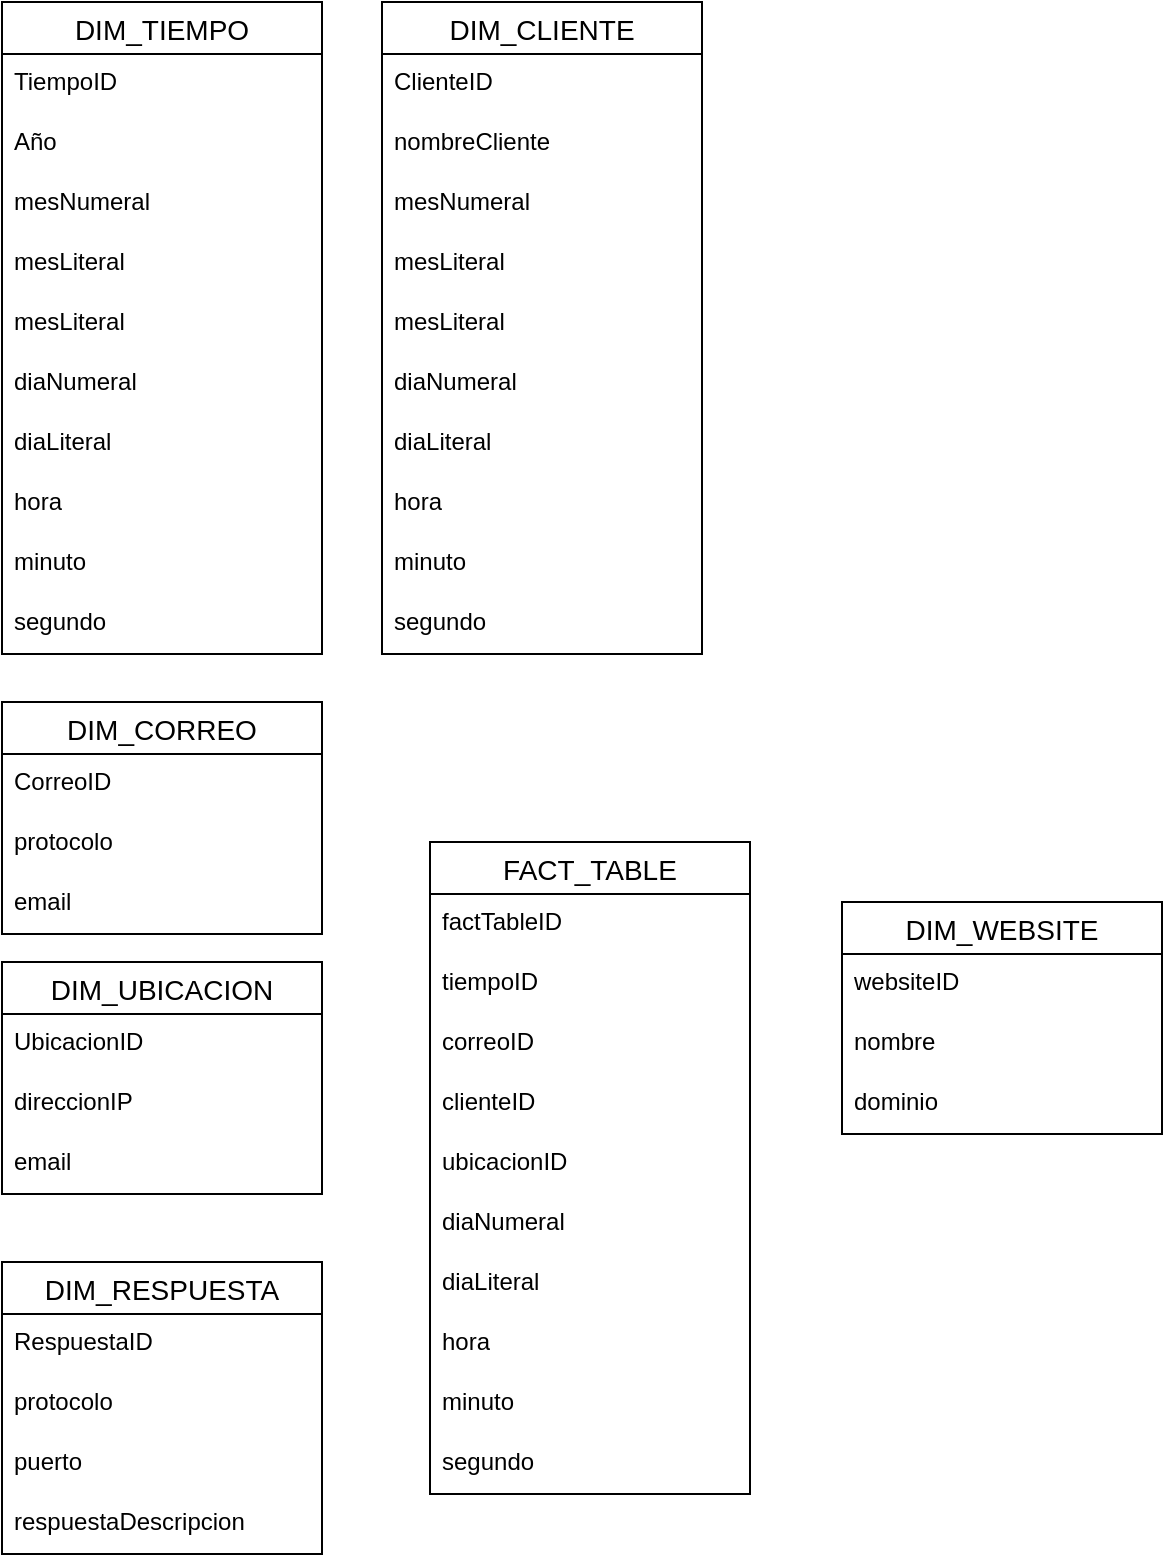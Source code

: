 <mxfile version="22.1.3" type="github">
  <diagram name="Página-1" id="9AhIQGNdbwji21LzpWhO">
    <mxGraphModel dx="694" dy="791" grid="1" gridSize="10" guides="1" tooltips="1" connect="1" arrows="1" fold="1" page="1" pageScale="1" pageWidth="827" pageHeight="1169" math="0" shadow="0">
      <root>
        <mxCell id="0" />
        <mxCell id="1" parent="0" />
        <mxCell id="1y2yaqVMoUYp_FqvQC07-16" value="DIM_TIEMPO" style="swimlane;fontStyle=0;childLayout=stackLayout;horizontal=1;startSize=26;horizontalStack=0;resizeParent=1;resizeParentMax=0;resizeLast=0;collapsible=1;marginBottom=0;align=center;fontSize=14;" vertex="1" parent="1">
          <mxGeometry x="40" y="10" width="160" height="326" as="geometry" />
        </mxCell>
        <mxCell id="1y2yaqVMoUYp_FqvQC07-20" value="TiempoID" style="text;strokeColor=none;fillColor=none;spacingLeft=4;spacingRight=4;overflow=hidden;rotatable=0;points=[[0,0.5],[1,0.5]];portConstraint=eastwest;fontSize=12;whiteSpace=wrap;html=1;" vertex="1" parent="1y2yaqVMoUYp_FqvQC07-16">
          <mxGeometry y="26" width="160" height="30" as="geometry" />
        </mxCell>
        <mxCell id="1y2yaqVMoUYp_FqvQC07-17" value="Año" style="text;strokeColor=none;fillColor=none;spacingLeft=4;spacingRight=4;overflow=hidden;rotatable=0;points=[[0,0.5],[1,0.5]];portConstraint=eastwest;fontSize=12;whiteSpace=wrap;html=1;" vertex="1" parent="1y2yaqVMoUYp_FqvQC07-16">
          <mxGeometry y="56" width="160" height="30" as="geometry" />
        </mxCell>
        <mxCell id="1y2yaqVMoUYp_FqvQC07-18" value="mesNumeral" style="text;strokeColor=none;fillColor=none;spacingLeft=4;spacingRight=4;overflow=hidden;rotatable=0;points=[[0,0.5],[1,0.5]];portConstraint=eastwest;fontSize=12;whiteSpace=wrap;html=1;" vertex="1" parent="1y2yaqVMoUYp_FqvQC07-16">
          <mxGeometry y="86" width="160" height="30" as="geometry" />
        </mxCell>
        <mxCell id="1y2yaqVMoUYp_FqvQC07-23" value="mesLiteral" style="text;strokeColor=none;fillColor=none;spacingLeft=4;spacingRight=4;overflow=hidden;rotatable=0;points=[[0,0.5],[1,0.5]];portConstraint=eastwest;fontSize=12;whiteSpace=wrap;html=1;" vertex="1" parent="1y2yaqVMoUYp_FqvQC07-16">
          <mxGeometry y="116" width="160" height="30" as="geometry" />
        </mxCell>
        <mxCell id="1y2yaqVMoUYp_FqvQC07-24" value="mesLiteral" style="text;strokeColor=none;fillColor=none;spacingLeft=4;spacingRight=4;overflow=hidden;rotatable=0;points=[[0,0.5],[1,0.5]];portConstraint=eastwest;fontSize=12;whiteSpace=wrap;html=1;" vertex="1" parent="1y2yaqVMoUYp_FqvQC07-16">
          <mxGeometry y="146" width="160" height="30" as="geometry" />
        </mxCell>
        <mxCell id="1y2yaqVMoUYp_FqvQC07-22" value="diaNumeral" style="text;strokeColor=none;fillColor=none;spacingLeft=4;spacingRight=4;overflow=hidden;rotatable=0;points=[[0,0.5],[1,0.5]];portConstraint=eastwest;fontSize=12;whiteSpace=wrap;html=1;" vertex="1" parent="1y2yaqVMoUYp_FqvQC07-16">
          <mxGeometry y="176" width="160" height="30" as="geometry" />
        </mxCell>
        <mxCell id="1y2yaqVMoUYp_FqvQC07-21" value="diaLiteral" style="text;strokeColor=none;fillColor=none;spacingLeft=4;spacingRight=4;overflow=hidden;rotatable=0;points=[[0,0.5],[1,0.5]];portConstraint=eastwest;fontSize=12;whiteSpace=wrap;html=1;" vertex="1" parent="1y2yaqVMoUYp_FqvQC07-16">
          <mxGeometry y="206" width="160" height="30" as="geometry" />
        </mxCell>
        <mxCell id="1y2yaqVMoUYp_FqvQC07-19" value="hora" style="text;strokeColor=none;fillColor=none;spacingLeft=4;spacingRight=4;overflow=hidden;rotatable=0;points=[[0,0.5],[1,0.5]];portConstraint=eastwest;fontSize=12;whiteSpace=wrap;html=1;" vertex="1" parent="1y2yaqVMoUYp_FqvQC07-16">
          <mxGeometry y="236" width="160" height="30" as="geometry" />
        </mxCell>
        <mxCell id="1y2yaqVMoUYp_FqvQC07-26" value="minuto" style="text;strokeColor=none;fillColor=none;spacingLeft=4;spacingRight=4;overflow=hidden;rotatable=0;points=[[0,0.5],[1,0.5]];portConstraint=eastwest;fontSize=12;whiteSpace=wrap;html=1;" vertex="1" parent="1y2yaqVMoUYp_FqvQC07-16">
          <mxGeometry y="266" width="160" height="30" as="geometry" />
        </mxCell>
        <mxCell id="1y2yaqVMoUYp_FqvQC07-25" value="segundo" style="text;strokeColor=none;fillColor=none;spacingLeft=4;spacingRight=4;overflow=hidden;rotatable=0;points=[[0,0.5],[1,0.5]];portConstraint=eastwest;fontSize=12;whiteSpace=wrap;html=1;" vertex="1" parent="1y2yaqVMoUYp_FqvQC07-16">
          <mxGeometry y="296" width="160" height="30" as="geometry" />
        </mxCell>
        <mxCell id="1y2yaqVMoUYp_FqvQC07-28" value="DIM_CLIENTE" style="swimlane;fontStyle=0;childLayout=stackLayout;horizontal=1;startSize=26;horizontalStack=0;resizeParent=1;resizeParentMax=0;resizeLast=0;collapsible=1;marginBottom=0;align=center;fontSize=14;" vertex="1" parent="1">
          <mxGeometry x="230" y="10" width="160" height="326" as="geometry" />
        </mxCell>
        <mxCell id="1y2yaqVMoUYp_FqvQC07-29" value="ClienteID" style="text;strokeColor=none;fillColor=none;spacingLeft=4;spacingRight=4;overflow=hidden;rotatable=0;points=[[0,0.5],[1,0.5]];portConstraint=eastwest;fontSize=12;whiteSpace=wrap;html=1;" vertex="1" parent="1y2yaqVMoUYp_FqvQC07-28">
          <mxGeometry y="26" width="160" height="30" as="geometry" />
        </mxCell>
        <mxCell id="1y2yaqVMoUYp_FqvQC07-30" value="nombreCliente" style="text;strokeColor=none;fillColor=none;spacingLeft=4;spacingRight=4;overflow=hidden;rotatable=0;points=[[0,0.5],[1,0.5]];portConstraint=eastwest;fontSize=12;whiteSpace=wrap;html=1;" vertex="1" parent="1y2yaqVMoUYp_FqvQC07-28">
          <mxGeometry y="56" width="160" height="30" as="geometry" />
        </mxCell>
        <mxCell id="1y2yaqVMoUYp_FqvQC07-31" value="mesNumeral" style="text;strokeColor=none;fillColor=none;spacingLeft=4;spacingRight=4;overflow=hidden;rotatable=0;points=[[0,0.5],[1,0.5]];portConstraint=eastwest;fontSize=12;whiteSpace=wrap;html=1;" vertex="1" parent="1y2yaqVMoUYp_FqvQC07-28">
          <mxGeometry y="86" width="160" height="30" as="geometry" />
        </mxCell>
        <mxCell id="1y2yaqVMoUYp_FqvQC07-32" value="mesLiteral" style="text;strokeColor=none;fillColor=none;spacingLeft=4;spacingRight=4;overflow=hidden;rotatable=0;points=[[0,0.5],[1,0.5]];portConstraint=eastwest;fontSize=12;whiteSpace=wrap;html=1;" vertex="1" parent="1y2yaqVMoUYp_FqvQC07-28">
          <mxGeometry y="116" width="160" height="30" as="geometry" />
        </mxCell>
        <mxCell id="1y2yaqVMoUYp_FqvQC07-33" value="mesLiteral" style="text;strokeColor=none;fillColor=none;spacingLeft=4;spacingRight=4;overflow=hidden;rotatable=0;points=[[0,0.5],[1,0.5]];portConstraint=eastwest;fontSize=12;whiteSpace=wrap;html=1;" vertex="1" parent="1y2yaqVMoUYp_FqvQC07-28">
          <mxGeometry y="146" width="160" height="30" as="geometry" />
        </mxCell>
        <mxCell id="1y2yaqVMoUYp_FqvQC07-34" value="diaNumeral" style="text;strokeColor=none;fillColor=none;spacingLeft=4;spacingRight=4;overflow=hidden;rotatable=0;points=[[0,0.5],[1,0.5]];portConstraint=eastwest;fontSize=12;whiteSpace=wrap;html=1;" vertex="1" parent="1y2yaqVMoUYp_FqvQC07-28">
          <mxGeometry y="176" width="160" height="30" as="geometry" />
        </mxCell>
        <mxCell id="1y2yaqVMoUYp_FqvQC07-35" value="diaLiteral" style="text;strokeColor=none;fillColor=none;spacingLeft=4;spacingRight=4;overflow=hidden;rotatable=0;points=[[0,0.5],[1,0.5]];portConstraint=eastwest;fontSize=12;whiteSpace=wrap;html=1;" vertex="1" parent="1y2yaqVMoUYp_FqvQC07-28">
          <mxGeometry y="206" width="160" height="30" as="geometry" />
        </mxCell>
        <mxCell id="1y2yaqVMoUYp_FqvQC07-36" value="hora" style="text;strokeColor=none;fillColor=none;spacingLeft=4;spacingRight=4;overflow=hidden;rotatable=0;points=[[0,0.5],[1,0.5]];portConstraint=eastwest;fontSize=12;whiteSpace=wrap;html=1;" vertex="1" parent="1y2yaqVMoUYp_FqvQC07-28">
          <mxGeometry y="236" width="160" height="30" as="geometry" />
        </mxCell>
        <mxCell id="1y2yaqVMoUYp_FqvQC07-37" value="minuto" style="text;strokeColor=none;fillColor=none;spacingLeft=4;spacingRight=4;overflow=hidden;rotatable=0;points=[[0,0.5],[1,0.5]];portConstraint=eastwest;fontSize=12;whiteSpace=wrap;html=1;" vertex="1" parent="1y2yaqVMoUYp_FqvQC07-28">
          <mxGeometry y="266" width="160" height="30" as="geometry" />
        </mxCell>
        <mxCell id="1y2yaqVMoUYp_FqvQC07-38" value="segundo" style="text;strokeColor=none;fillColor=none;spacingLeft=4;spacingRight=4;overflow=hidden;rotatable=0;points=[[0,0.5],[1,0.5]];portConstraint=eastwest;fontSize=12;whiteSpace=wrap;html=1;" vertex="1" parent="1y2yaqVMoUYp_FqvQC07-28">
          <mxGeometry y="296" width="160" height="30" as="geometry" />
        </mxCell>
        <mxCell id="1y2yaqVMoUYp_FqvQC07-39" value="DIM_CORREO" style="swimlane;fontStyle=0;childLayout=stackLayout;horizontal=1;startSize=26;horizontalStack=0;resizeParent=1;resizeParentMax=0;resizeLast=0;collapsible=1;marginBottom=0;align=center;fontSize=14;" vertex="1" parent="1">
          <mxGeometry x="40" y="360" width="160" height="116" as="geometry" />
        </mxCell>
        <mxCell id="1y2yaqVMoUYp_FqvQC07-40" value="CorreoID" style="text;strokeColor=none;fillColor=none;spacingLeft=4;spacingRight=4;overflow=hidden;rotatable=0;points=[[0,0.5],[1,0.5]];portConstraint=eastwest;fontSize=12;whiteSpace=wrap;html=1;" vertex="1" parent="1y2yaqVMoUYp_FqvQC07-39">
          <mxGeometry y="26" width="160" height="30" as="geometry" />
        </mxCell>
        <mxCell id="1y2yaqVMoUYp_FqvQC07-41" value="protocolo" style="text;strokeColor=none;fillColor=none;spacingLeft=4;spacingRight=4;overflow=hidden;rotatable=0;points=[[0,0.5],[1,0.5]];portConstraint=eastwest;fontSize=12;whiteSpace=wrap;html=1;" vertex="1" parent="1y2yaqVMoUYp_FqvQC07-39">
          <mxGeometry y="56" width="160" height="30" as="geometry" />
        </mxCell>
        <mxCell id="1y2yaqVMoUYp_FqvQC07-42" value="email" style="text;strokeColor=none;fillColor=none;spacingLeft=4;spacingRight=4;overflow=hidden;rotatable=0;points=[[0,0.5],[1,0.5]];portConstraint=eastwest;fontSize=12;whiteSpace=wrap;html=1;" vertex="1" parent="1y2yaqVMoUYp_FqvQC07-39">
          <mxGeometry y="86" width="160" height="30" as="geometry" />
        </mxCell>
        <mxCell id="1y2yaqVMoUYp_FqvQC07-50" value="FACT_TABLE" style="swimlane;fontStyle=0;childLayout=stackLayout;horizontal=1;startSize=26;horizontalStack=0;resizeParent=1;resizeParentMax=0;resizeLast=0;collapsible=1;marginBottom=0;align=center;fontSize=14;" vertex="1" parent="1">
          <mxGeometry x="254" y="430" width="160" height="326" as="geometry" />
        </mxCell>
        <mxCell id="1y2yaqVMoUYp_FqvQC07-51" value="factTableID" style="text;strokeColor=none;fillColor=none;spacingLeft=4;spacingRight=4;overflow=hidden;rotatable=0;points=[[0,0.5],[1,0.5]];portConstraint=eastwest;fontSize=12;whiteSpace=wrap;html=1;" vertex="1" parent="1y2yaqVMoUYp_FqvQC07-50">
          <mxGeometry y="26" width="160" height="30" as="geometry" />
        </mxCell>
        <mxCell id="1y2yaqVMoUYp_FqvQC07-52" value="tiempoID" style="text;strokeColor=none;fillColor=none;spacingLeft=4;spacingRight=4;overflow=hidden;rotatable=0;points=[[0,0.5],[1,0.5]];portConstraint=eastwest;fontSize=12;whiteSpace=wrap;html=1;" vertex="1" parent="1y2yaqVMoUYp_FqvQC07-50">
          <mxGeometry y="56" width="160" height="30" as="geometry" />
        </mxCell>
        <mxCell id="1y2yaqVMoUYp_FqvQC07-53" value="correoID" style="text;strokeColor=none;fillColor=none;spacingLeft=4;spacingRight=4;overflow=hidden;rotatable=0;points=[[0,0.5],[1,0.5]];portConstraint=eastwest;fontSize=12;whiteSpace=wrap;html=1;" vertex="1" parent="1y2yaqVMoUYp_FqvQC07-50">
          <mxGeometry y="86" width="160" height="30" as="geometry" />
        </mxCell>
        <mxCell id="1y2yaqVMoUYp_FqvQC07-54" value="clienteID" style="text;strokeColor=none;fillColor=none;spacingLeft=4;spacingRight=4;overflow=hidden;rotatable=0;points=[[0,0.5],[1,0.5]];portConstraint=eastwest;fontSize=12;whiteSpace=wrap;html=1;" vertex="1" parent="1y2yaqVMoUYp_FqvQC07-50">
          <mxGeometry y="116" width="160" height="30" as="geometry" />
        </mxCell>
        <mxCell id="1y2yaqVMoUYp_FqvQC07-55" value="ubicacionID" style="text;strokeColor=none;fillColor=none;spacingLeft=4;spacingRight=4;overflow=hidden;rotatable=0;points=[[0,0.5],[1,0.5]];portConstraint=eastwest;fontSize=12;whiteSpace=wrap;html=1;" vertex="1" parent="1y2yaqVMoUYp_FqvQC07-50">
          <mxGeometry y="146" width="160" height="30" as="geometry" />
        </mxCell>
        <mxCell id="1y2yaqVMoUYp_FqvQC07-56" value="diaNumeral" style="text;strokeColor=none;fillColor=none;spacingLeft=4;spacingRight=4;overflow=hidden;rotatable=0;points=[[0,0.5],[1,0.5]];portConstraint=eastwest;fontSize=12;whiteSpace=wrap;html=1;" vertex="1" parent="1y2yaqVMoUYp_FqvQC07-50">
          <mxGeometry y="176" width="160" height="30" as="geometry" />
        </mxCell>
        <mxCell id="1y2yaqVMoUYp_FqvQC07-57" value="diaLiteral" style="text;strokeColor=none;fillColor=none;spacingLeft=4;spacingRight=4;overflow=hidden;rotatable=0;points=[[0,0.5],[1,0.5]];portConstraint=eastwest;fontSize=12;whiteSpace=wrap;html=1;" vertex="1" parent="1y2yaqVMoUYp_FqvQC07-50">
          <mxGeometry y="206" width="160" height="30" as="geometry" />
        </mxCell>
        <mxCell id="1y2yaqVMoUYp_FqvQC07-58" value="hora" style="text;strokeColor=none;fillColor=none;spacingLeft=4;spacingRight=4;overflow=hidden;rotatable=0;points=[[0,0.5],[1,0.5]];portConstraint=eastwest;fontSize=12;whiteSpace=wrap;html=1;" vertex="1" parent="1y2yaqVMoUYp_FqvQC07-50">
          <mxGeometry y="236" width="160" height="30" as="geometry" />
        </mxCell>
        <mxCell id="1y2yaqVMoUYp_FqvQC07-59" value="minuto" style="text;strokeColor=none;fillColor=none;spacingLeft=4;spacingRight=4;overflow=hidden;rotatable=0;points=[[0,0.5],[1,0.5]];portConstraint=eastwest;fontSize=12;whiteSpace=wrap;html=1;" vertex="1" parent="1y2yaqVMoUYp_FqvQC07-50">
          <mxGeometry y="266" width="160" height="30" as="geometry" />
        </mxCell>
        <mxCell id="1y2yaqVMoUYp_FqvQC07-60" value="segundo" style="text;strokeColor=none;fillColor=none;spacingLeft=4;spacingRight=4;overflow=hidden;rotatable=0;points=[[0,0.5],[1,0.5]];portConstraint=eastwest;fontSize=12;whiteSpace=wrap;html=1;" vertex="1" parent="1y2yaqVMoUYp_FqvQC07-50">
          <mxGeometry y="296" width="160" height="30" as="geometry" />
        </mxCell>
        <mxCell id="1y2yaqVMoUYp_FqvQC07-61" value="DIM_UBICACION" style="swimlane;fontStyle=0;childLayout=stackLayout;horizontal=1;startSize=26;horizontalStack=0;resizeParent=1;resizeParentMax=0;resizeLast=0;collapsible=1;marginBottom=0;align=center;fontSize=14;" vertex="1" parent="1">
          <mxGeometry x="40" y="490" width="160" height="116" as="geometry" />
        </mxCell>
        <mxCell id="1y2yaqVMoUYp_FqvQC07-62" value="UbicacionID" style="text;strokeColor=none;fillColor=none;spacingLeft=4;spacingRight=4;overflow=hidden;rotatable=0;points=[[0,0.5],[1,0.5]];portConstraint=eastwest;fontSize=12;whiteSpace=wrap;html=1;" vertex="1" parent="1y2yaqVMoUYp_FqvQC07-61">
          <mxGeometry y="26" width="160" height="30" as="geometry" />
        </mxCell>
        <mxCell id="1y2yaqVMoUYp_FqvQC07-63" value="direccionIP" style="text;strokeColor=none;fillColor=none;spacingLeft=4;spacingRight=4;overflow=hidden;rotatable=0;points=[[0,0.5],[1,0.5]];portConstraint=eastwest;fontSize=12;whiteSpace=wrap;html=1;" vertex="1" parent="1y2yaqVMoUYp_FqvQC07-61">
          <mxGeometry y="56" width="160" height="30" as="geometry" />
        </mxCell>
        <mxCell id="1y2yaqVMoUYp_FqvQC07-64" value="email" style="text;strokeColor=none;fillColor=none;spacingLeft=4;spacingRight=4;overflow=hidden;rotatable=0;points=[[0,0.5],[1,0.5]];portConstraint=eastwest;fontSize=12;whiteSpace=wrap;html=1;" vertex="1" parent="1y2yaqVMoUYp_FqvQC07-61">
          <mxGeometry y="86" width="160" height="30" as="geometry" />
        </mxCell>
        <mxCell id="1y2yaqVMoUYp_FqvQC07-65" value="DIM_WEBSITE" style="swimlane;fontStyle=0;childLayout=stackLayout;horizontal=1;startSize=26;horizontalStack=0;resizeParent=1;resizeParentMax=0;resizeLast=0;collapsible=1;marginBottom=0;align=center;fontSize=14;" vertex="1" parent="1">
          <mxGeometry x="460" y="460" width="160" height="116" as="geometry" />
        </mxCell>
        <mxCell id="1y2yaqVMoUYp_FqvQC07-66" value="websiteID" style="text;strokeColor=none;fillColor=none;spacingLeft=4;spacingRight=4;overflow=hidden;rotatable=0;points=[[0,0.5],[1,0.5]];portConstraint=eastwest;fontSize=12;whiteSpace=wrap;html=1;" vertex="1" parent="1y2yaqVMoUYp_FqvQC07-65">
          <mxGeometry y="26" width="160" height="30" as="geometry" />
        </mxCell>
        <mxCell id="1y2yaqVMoUYp_FqvQC07-67" value="nombre" style="text;strokeColor=none;fillColor=none;spacingLeft=4;spacingRight=4;overflow=hidden;rotatable=0;points=[[0,0.5],[1,0.5]];portConstraint=eastwest;fontSize=12;whiteSpace=wrap;html=1;" vertex="1" parent="1y2yaqVMoUYp_FqvQC07-65">
          <mxGeometry y="56" width="160" height="30" as="geometry" />
        </mxCell>
        <mxCell id="1y2yaqVMoUYp_FqvQC07-68" value="dominio" style="text;strokeColor=none;fillColor=none;spacingLeft=4;spacingRight=4;overflow=hidden;rotatable=0;points=[[0,0.5],[1,0.5]];portConstraint=eastwest;fontSize=12;whiteSpace=wrap;html=1;" vertex="1" parent="1y2yaqVMoUYp_FqvQC07-65">
          <mxGeometry y="86" width="160" height="30" as="geometry" />
        </mxCell>
        <mxCell id="1y2yaqVMoUYp_FqvQC07-69" value="DIM_RESPUESTA" style="swimlane;fontStyle=0;childLayout=stackLayout;horizontal=1;startSize=26;horizontalStack=0;resizeParent=1;resizeParentMax=0;resizeLast=0;collapsible=1;marginBottom=0;align=center;fontSize=14;" vertex="1" parent="1">
          <mxGeometry x="40" y="640" width="160" height="146" as="geometry" />
        </mxCell>
        <mxCell id="1y2yaqVMoUYp_FqvQC07-70" value="RespuestaID" style="text;strokeColor=none;fillColor=none;spacingLeft=4;spacingRight=4;overflow=hidden;rotatable=0;points=[[0,0.5],[1,0.5]];portConstraint=eastwest;fontSize=12;whiteSpace=wrap;html=1;" vertex="1" parent="1y2yaqVMoUYp_FqvQC07-69">
          <mxGeometry y="26" width="160" height="30" as="geometry" />
        </mxCell>
        <mxCell id="1y2yaqVMoUYp_FqvQC07-73" value="protocolo" style="text;strokeColor=none;fillColor=none;spacingLeft=4;spacingRight=4;overflow=hidden;rotatable=0;points=[[0,0.5],[1,0.5]];portConstraint=eastwest;fontSize=12;whiteSpace=wrap;html=1;" vertex="1" parent="1y2yaqVMoUYp_FqvQC07-69">
          <mxGeometry y="56" width="160" height="30" as="geometry" />
        </mxCell>
        <mxCell id="1y2yaqVMoUYp_FqvQC07-71" value="puerto" style="text;strokeColor=none;fillColor=none;spacingLeft=4;spacingRight=4;overflow=hidden;rotatable=0;points=[[0,0.5],[1,0.5]];portConstraint=eastwest;fontSize=12;whiteSpace=wrap;html=1;" vertex="1" parent="1y2yaqVMoUYp_FqvQC07-69">
          <mxGeometry y="86" width="160" height="30" as="geometry" />
        </mxCell>
        <mxCell id="1y2yaqVMoUYp_FqvQC07-72" value="respuestaDescripcion" style="text;strokeColor=none;fillColor=none;spacingLeft=4;spacingRight=4;overflow=hidden;rotatable=0;points=[[0,0.5],[1,0.5]];portConstraint=eastwest;fontSize=12;whiteSpace=wrap;html=1;" vertex="1" parent="1y2yaqVMoUYp_FqvQC07-69">
          <mxGeometry y="116" width="160" height="30" as="geometry" />
        </mxCell>
      </root>
    </mxGraphModel>
  </diagram>
</mxfile>

